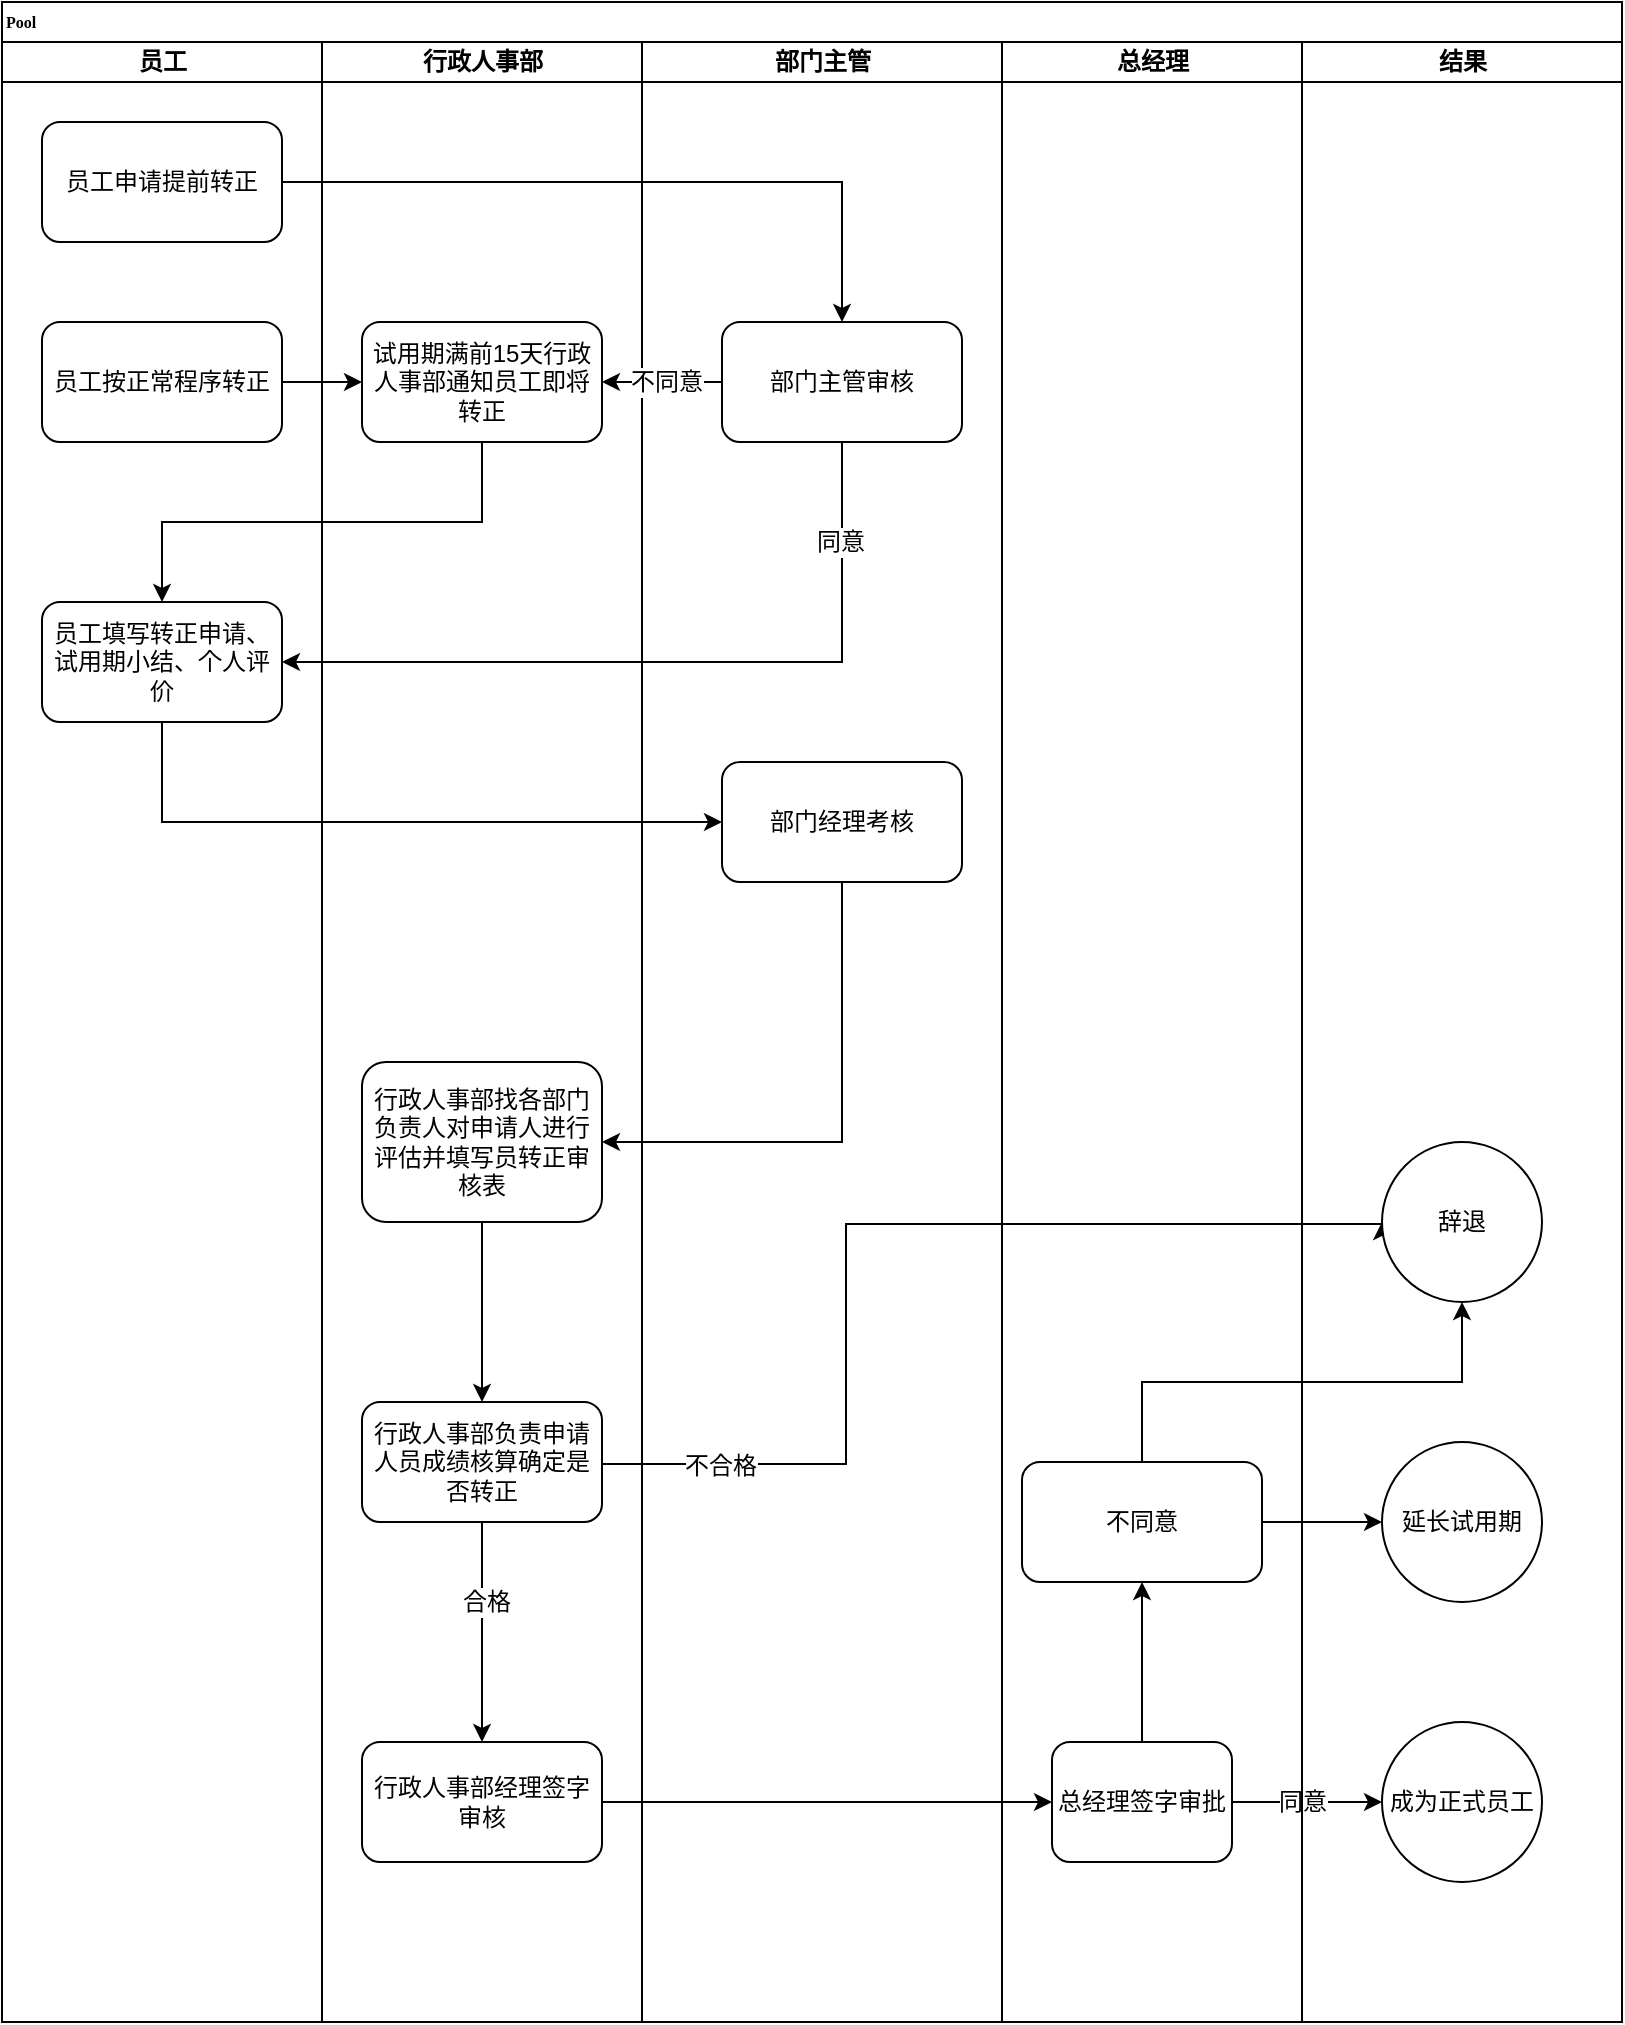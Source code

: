 <mxfile version="12.4.3" type="github" pages="1">
  <diagram name="Page-1" id="74e2e168-ea6b-b213-b513-2b3c1d86103e">
    <mxGraphModel dx="1221" dy="-487" grid="1" gridSize="10" guides="1" tooltips="1" connect="1" arrows="1" fold="1" page="1" pageScale="1" pageWidth="827" pageHeight="1169" background="#ffffff" math="0" shadow="0">
      <root>
        <mxCell id="0"/>
        <mxCell id="1" parent="0"/>
        <mxCell id="77e6c97f196da883-1" value="Pool" style="swimlane;html=1;childLayout=stackLayout;startSize=20;rounded=0;shadow=0;labelBackgroundColor=none;strokeWidth=1;fontFamily=Verdana;fontSize=8;align=left;" parent="1" vertex="1">
          <mxGeometry x="8" y="1240" width="810" height="1010" as="geometry"/>
        </mxCell>
        <mxCell id="77e6c97f196da883-2" value="员工" style="swimlane;html=1;startSize=20;" parent="77e6c97f196da883-1" vertex="1">
          <mxGeometry y="20" width="160" height="990" as="geometry"/>
        </mxCell>
        <mxCell id="yEhApRfYs8OXAzE_Wprb-2" value="员工申请提前转正" style="rounded=1;whiteSpace=wrap;html=1;" parent="77e6c97f196da883-2" vertex="1">
          <mxGeometry x="20" y="40" width="120" height="60" as="geometry"/>
        </mxCell>
        <mxCell id="yEhApRfYs8OXAzE_Wprb-9" value="员工按正常程序转正" style="rounded=1;whiteSpace=wrap;html=1;" parent="77e6c97f196da883-2" vertex="1">
          <mxGeometry x="20" y="140" width="120" height="60" as="geometry"/>
        </mxCell>
        <mxCell id="yEhApRfYs8OXAzE_Wprb-11" value="员工填写转正申请、试用期小结、个人评价" style="rounded=1;whiteSpace=wrap;html=1;" parent="77e6c97f196da883-2" vertex="1">
          <mxGeometry x="20" y="280" width="120" height="60" as="geometry"/>
        </mxCell>
        <mxCell id="yEhApRfYs8OXAzE_Wprb-18" style="edgeStyle=orthogonalEdgeStyle;rounded=0;orthogonalLoop=1;jettySize=auto;html=1;exitX=0.5;exitY=1;exitDx=0;exitDy=0;entryX=1;entryY=0.5;entryDx=0;entryDy=0;" parent="77e6c97f196da883-1" source="yEhApRfYs8OXAzE_Wprb-15" target="yEhApRfYs8OXAzE_Wprb-17" edge="1">
          <mxGeometry relative="1" as="geometry"/>
        </mxCell>
        <mxCell id="yEhApRfYs8OXAzE_Wprb-31" style="edgeStyle=orthogonalEdgeStyle;rounded=0;orthogonalLoop=1;jettySize=auto;html=1;exitX=1;exitY=0.5;exitDx=0;exitDy=0;entryX=0;entryY=0.5;entryDx=0;entryDy=0;" parent="77e6c97f196da883-1" source="yEhApRfYs8OXAzE_Wprb-21" target="yEhApRfYs8OXAzE_Wprb-22" edge="1">
          <mxGeometry relative="1" as="geometry"/>
        </mxCell>
        <mxCell id="yEhApRfYs8OXAzE_Wprb-39" style="edgeStyle=orthogonalEdgeStyle;rounded=0;orthogonalLoop=1;jettySize=auto;html=1;exitX=1;exitY=0.5;exitDx=0;exitDy=0;entryX=0;entryY=0.5;entryDx=0;entryDy=0;" parent="77e6c97f196da883-1" source="yEhApRfYs8OXAzE_Wprb-22" target="yEhApRfYs8OXAzE_Wprb-45" edge="1">
          <mxGeometry relative="1" as="geometry">
            <mxPoint x="819.897" y="799.931" as="targetPoint"/>
          </mxGeometry>
        </mxCell>
        <mxCell id="yEhApRfYs8OXAzE_Wprb-40" value="同意" style="text;html=1;align=center;verticalAlign=middle;resizable=0;points=[];;labelBackgroundColor=#ffffff;" parent="yEhApRfYs8OXAzE_Wprb-39" vertex="1" connectable="0">
          <mxGeometry x="-0.154" relative="1" as="geometry">
            <mxPoint x="2.97" y="-0.03" as="offset"/>
          </mxGeometry>
        </mxCell>
        <mxCell id="yEhApRfYs8OXAzE_Wprb-46" style="edgeStyle=orthogonalEdgeStyle;rounded=0;orthogonalLoop=1;jettySize=auto;html=1;entryX=0;entryY=0.5;entryDx=0;entryDy=0;exitX=1;exitY=0.5;exitDx=0;exitDy=0;" parent="77e6c97f196da883-1" source="yEhApRfYs8OXAzE_Wprb-50" target="yEhApRfYs8OXAzE_Wprb-44" edge="1">
          <mxGeometry relative="1" as="geometry"/>
        </mxCell>
        <mxCell id="77e6c97f196da883-3" value="行政人事部" style="swimlane;html=1;startSize=20;" parent="77e6c97f196da883-1" vertex="1">
          <mxGeometry x="160" y="20" width="160" height="990" as="geometry"/>
        </mxCell>
        <mxCell id="yEhApRfYs8OXAzE_Wprb-6" value="试用期满前15天行政人事部通知员工即将转正" style="rounded=1;whiteSpace=wrap;html=1;" parent="77e6c97f196da883-3" vertex="1">
          <mxGeometry x="20" y="140" width="120" height="60" as="geometry"/>
        </mxCell>
        <mxCell id="yEhApRfYs8OXAzE_Wprb-29" style="edgeStyle=orthogonalEdgeStyle;rounded=0;orthogonalLoop=1;jettySize=auto;html=1;exitX=0.5;exitY=1;exitDx=0;exitDy=0;entryX=0.5;entryY=0;entryDx=0;entryDy=0;" parent="77e6c97f196da883-3" source="yEhApRfYs8OXAzE_Wprb-17" target="yEhApRfYs8OXAzE_Wprb-23" edge="1">
          <mxGeometry relative="1" as="geometry"/>
        </mxCell>
        <mxCell id="yEhApRfYs8OXAzE_Wprb-17" value="行政人事部找各部门负责人对申请人进行评估并填写员转正审核表" style="rounded=1;whiteSpace=wrap;html=1;align=center;" parent="77e6c97f196da883-3" vertex="1">
          <mxGeometry x="20" y="510" width="120" height="80" as="geometry"/>
        </mxCell>
        <mxCell id="yEhApRfYs8OXAzE_Wprb-21" value="行政人事部经理签字审核" style="rounded=1;whiteSpace=wrap;html=1;align=center;" parent="77e6c97f196da883-3" vertex="1">
          <mxGeometry x="20" y="850" width="120" height="60" as="geometry"/>
        </mxCell>
        <mxCell id="yEhApRfYs8OXAzE_Wprb-30" style="edgeStyle=orthogonalEdgeStyle;rounded=0;orthogonalLoop=1;jettySize=auto;html=1;exitX=0.5;exitY=1;exitDx=0;exitDy=0;entryX=0.5;entryY=0;entryDx=0;entryDy=0;" parent="77e6c97f196da883-3" source="yEhApRfYs8OXAzE_Wprb-23" target="yEhApRfYs8OXAzE_Wprb-21" edge="1">
          <mxGeometry relative="1" as="geometry"/>
        </mxCell>
        <mxCell id="yEhApRfYs8OXAzE_Wprb-37" value="合格" style="text;html=1;align=center;verticalAlign=middle;resizable=0;points=[];;labelBackgroundColor=#ffffff;" parent="yEhApRfYs8OXAzE_Wprb-30" vertex="1" connectable="0">
          <mxGeometry x="-0.285" y="2" relative="1" as="geometry">
            <mxPoint as="offset"/>
          </mxGeometry>
        </mxCell>
        <mxCell id="yEhApRfYs8OXAzE_Wprb-23" value="&lt;span style=&quot;white-space: normal;&quot;&gt;行政人事部负责申请人员成绩核算确定是否转正&lt;/span&gt;" style="rounded=1;whiteSpace=wrap;html=1;align=center;" parent="77e6c97f196da883-3" vertex="1">
          <mxGeometry x="20" y="680" width="120" height="60" as="geometry"/>
        </mxCell>
        <mxCell id="77e6c97f196da883-4" value="部门主管" style="swimlane;html=1;startSize=20;" parent="77e6c97f196da883-1" vertex="1">
          <mxGeometry x="320" y="20" width="180" height="990" as="geometry"/>
        </mxCell>
        <mxCell id="yEhApRfYs8OXAzE_Wprb-15" value="部门经理考核" style="rounded=1;whiteSpace=wrap;html=1;" parent="77e6c97f196da883-4" vertex="1">
          <mxGeometry x="40" y="360" width="120" height="60" as="geometry"/>
        </mxCell>
        <mxCell id="yEhApRfYs8OXAzE_Wprb-26" value="&lt;span style=&quot;white-space: normal;&quot;&gt;部门主管审核&lt;/span&gt;" style="rounded=1;whiteSpace=wrap;html=1;align=center;" parent="77e6c97f196da883-4" vertex="1">
          <mxGeometry x="40" y="140" width="120" height="60" as="geometry"/>
        </mxCell>
        <mxCell id="77e6c97f196da883-6" value="总经理" style="swimlane;html=1;startSize=20;" parent="77e6c97f196da883-1" vertex="1">
          <mxGeometry x="500" y="20" width="150" height="990" as="geometry"/>
        </mxCell>
        <mxCell id="yEhApRfYs8OXAzE_Wprb-52" style="edgeStyle=orthogonalEdgeStyle;rounded=0;orthogonalLoop=1;jettySize=auto;html=1;exitX=0.5;exitY=0;exitDx=0;exitDy=0;entryX=0.5;entryY=1;entryDx=0;entryDy=0;" parent="77e6c97f196da883-6" source="yEhApRfYs8OXAzE_Wprb-22" target="yEhApRfYs8OXAzE_Wprb-50" edge="1">
          <mxGeometry relative="1" as="geometry"/>
        </mxCell>
        <mxCell id="yEhApRfYs8OXAzE_Wprb-22" value="总经理签字审批" style="rounded=1;whiteSpace=wrap;html=1;align=center;" parent="77e6c97f196da883-6" vertex="1">
          <mxGeometry x="25" y="850" width="90" height="60" as="geometry"/>
        </mxCell>
        <mxCell id="yEhApRfYs8OXAzE_Wprb-50" value="不同意" style="rounded=1;whiteSpace=wrap;html=1;align=center;" parent="77e6c97f196da883-6" vertex="1">
          <mxGeometry x="10" y="710" width="120" height="60" as="geometry"/>
        </mxCell>
        <mxCell id="yEhApRfYs8OXAzE_Wprb-7" style="edgeStyle=orthogonalEdgeStyle;rounded=0;orthogonalLoop=1;jettySize=auto;html=1;exitX=0;exitY=0.5;exitDx=0;exitDy=0;" parent="77e6c97f196da883-1" source="yEhApRfYs8OXAzE_Wprb-26" target="yEhApRfYs8OXAzE_Wprb-6" edge="1">
          <mxGeometry relative="1" as="geometry">
            <mxPoint x="400.176" y="189.471" as="sourcePoint"/>
          </mxGeometry>
        </mxCell>
        <mxCell id="yEhApRfYs8OXAzE_Wprb-8" value="不同意" style="text;html=1;align=center;verticalAlign=middle;resizable=0;points=[];;labelBackgroundColor=#ffffff;" parent="yEhApRfYs8OXAzE_Wprb-7" vertex="1" connectable="0">
          <mxGeometry x="-0.696" y="-10" relative="1" as="geometry">
            <mxPoint x="-19" y="10" as="offset"/>
          </mxGeometry>
        </mxCell>
        <mxCell id="yEhApRfYs8OXAzE_Wprb-10" style="edgeStyle=orthogonalEdgeStyle;rounded=0;orthogonalLoop=1;jettySize=auto;html=1;entryX=0;entryY=0.5;entryDx=0;entryDy=0;" parent="77e6c97f196da883-1" source="yEhApRfYs8OXAzE_Wprb-9" target="yEhApRfYs8OXAzE_Wprb-6" edge="1">
          <mxGeometry relative="1" as="geometry"/>
        </mxCell>
        <mxCell id="yEhApRfYs8OXAzE_Wprb-12" style="edgeStyle=orthogonalEdgeStyle;rounded=0;orthogonalLoop=1;jettySize=auto;html=1;entryX=0.5;entryY=0;entryDx=0;entryDy=0;exitX=0.5;exitY=1;exitDx=0;exitDy=0;" parent="77e6c97f196da883-1" source="yEhApRfYs8OXAzE_Wprb-6" target="yEhApRfYs8OXAzE_Wprb-11" edge="1">
          <mxGeometry relative="1" as="geometry"/>
        </mxCell>
        <mxCell id="yEhApRfYs8OXAzE_Wprb-13" style="edgeStyle=orthogonalEdgeStyle;rounded=0;orthogonalLoop=1;jettySize=auto;html=1;entryX=1;entryY=0.5;entryDx=0;entryDy=0;exitX=0.5;exitY=1;exitDx=0;exitDy=0;" parent="77e6c97f196da883-1" source="yEhApRfYs8OXAzE_Wprb-26" target="yEhApRfYs8OXAzE_Wprb-11" edge="1">
          <mxGeometry relative="1" as="geometry">
            <mxPoint x="454.935" y="140.059" as="sourcePoint"/>
          </mxGeometry>
        </mxCell>
        <mxCell id="yEhApRfYs8OXAzE_Wprb-14" value="同意" style="text;html=1;align=center;verticalAlign=middle;resizable=0;points=[];;labelBackgroundColor=#ffffff;" parent="yEhApRfYs8OXAzE_Wprb-13" vertex="1" connectable="0">
          <mxGeometry x="-0.342" y="-1" relative="1" as="geometry">
            <mxPoint x="17.24" y="-59.53" as="offset"/>
          </mxGeometry>
        </mxCell>
        <mxCell id="yEhApRfYs8OXAzE_Wprb-16" style="edgeStyle=orthogonalEdgeStyle;rounded=0;orthogonalLoop=1;jettySize=auto;html=1;entryX=0;entryY=0.5;entryDx=0;entryDy=0;exitX=0.5;exitY=1;exitDx=0;exitDy=0;" parent="77e6c97f196da883-1" source="yEhApRfYs8OXAzE_Wprb-11" target="yEhApRfYs8OXAzE_Wprb-15" edge="1">
          <mxGeometry relative="1" as="geometry"/>
        </mxCell>
        <mxCell id="yEhApRfYs8OXAzE_Wprb-47" style="edgeStyle=orthogonalEdgeStyle;rounded=0;orthogonalLoop=1;jettySize=auto;html=1;exitX=0.5;exitY=0;exitDx=0;exitDy=0;entryX=0.5;entryY=1;entryDx=0;entryDy=0;" parent="77e6c97f196da883-1" source="yEhApRfYs8OXAzE_Wprb-50" target="yEhApRfYs8OXAzE_Wprb-43" edge="1">
          <mxGeometry relative="1" as="geometry"/>
        </mxCell>
        <mxCell id="SI57GCV25hCDDYpCB3W0-2" style="edgeStyle=orthogonalEdgeStyle;rounded=0;orthogonalLoop=1;jettySize=auto;html=1;exitX=1;exitY=0.5;exitDx=0;exitDy=0;entryX=0.5;entryY=0;entryDx=0;entryDy=0;" edge="1" parent="77e6c97f196da883-1" source="yEhApRfYs8OXAzE_Wprb-2" target="yEhApRfYs8OXAzE_Wprb-26">
          <mxGeometry relative="1" as="geometry"/>
        </mxCell>
        <mxCell id="SI57GCV25hCDDYpCB3W0-7" style="edgeStyle=orthogonalEdgeStyle;rounded=0;orthogonalLoop=1;jettySize=auto;html=1;exitX=1;exitY=0.5;exitDx=0;exitDy=0;entryX=0;entryY=0.5;entryDx=0;entryDy=0;" edge="1" parent="77e6c97f196da883-1" source="yEhApRfYs8OXAzE_Wprb-23" target="yEhApRfYs8OXAzE_Wprb-43">
          <mxGeometry relative="1" as="geometry">
            <Array as="points">
              <mxPoint x="422" y="731"/>
              <mxPoint x="422" y="611"/>
            </Array>
          </mxGeometry>
        </mxCell>
        <mxCell id="SI57GCV25hCDDYpCB3W0-8" value="不合格" style="text;html=1;align=center;verticalAlign=middle;resizable=0;points=[];;labelBackgroundColor=#ffffff;" vertex="1" connectable="0" parent="SI57GCV25hCDDYpCB3W0-7">
          <mxGeometry x="-0.796" y="-1" relative="1" as="geometry">
            <mxPoint x="8.07" y="-0.69" as="offset"/>
          </mxGeometry>
        </mxCell>
        <mxCell id="77e6c97f196da883-7" value="结果" style="swimlane;html=1;startSize=20;" parent="77e6c97f196da883-1" vertex="1">
          <mxGeometry x="650" y="20" width="160" height="990" as="geometry"/>
        </mxCell>
        <mxCell id="yEhApRfYs8OXAzE_Wprb-43" value="辞退" style="ellipse;whiteSpace=wrap;html=1;aspect=fixed;align=center;" parent="77e6c97f196da883-7" vertex="1">
          <mxGeometry x="40" y="550" width="80" height="80" as="geometry"/>
        </mxCell>
        <mxCell id="yEhApRfYs8OXAzE_Wprb-44" value="延长试用期" style="ellipse;whiteSpace=wrap;html=1;aspect=fixed;align=center;" parent="77e6c97f196da883-7" vertex="1">
          <mxGeometry x="40" y="700" width="80" height="80" as="geometry"/>
        </mxCell>
        <mxCell id="yEhApRfYs8OXAzE_Wprb-45" value="成为正式员工" style="ellipse;whiteSpace=wrap;html=1;aspect=fixed;align=center;" parent="77e6c97f196da883-7" vertex="1">
          <mxGeometry x="40" y="840" width="80" height="80" as="geometry"/>
        </mxCell>
      </root>
    </mxGraphModel>
  </diagram>
</mxfile>
